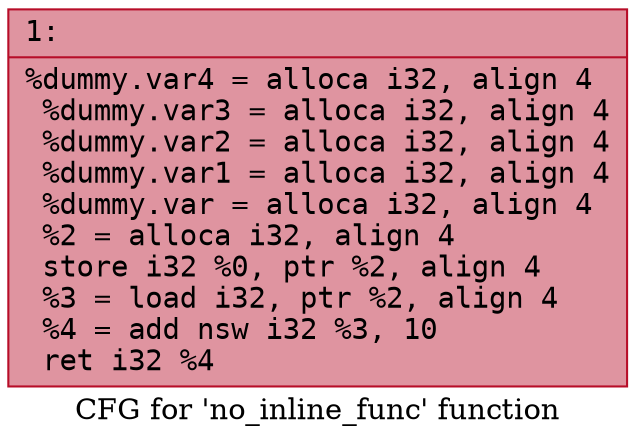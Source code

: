 digraph "CFG for 'no_inline_func' function" {
	label="CFG for 'no_inline_func' function";

	Node0x58079e49a410 [shape=record,color="#b70d28ff", style=filled, fillcolor="#b70d2870" fontname="Courier",label="{1:\l|  %dummy.var4 = alloca i32, align 4\l  %dummy.var3 = alloca i32, align 4\l  %dummy.var2 = alloca i32, align 4\l  %dummy.var1 = alloca i32, align 4\l  %dummy.var = alloca i32, align 4\l  %2 = alloca i32, align 4\l  store i32 %0, ptr %2, align 4\l  %3 = load i32, ptr %2, align 4\l  %4 = add nsw i32 %3, 10\l  ret i32 %4\l}"];
}
